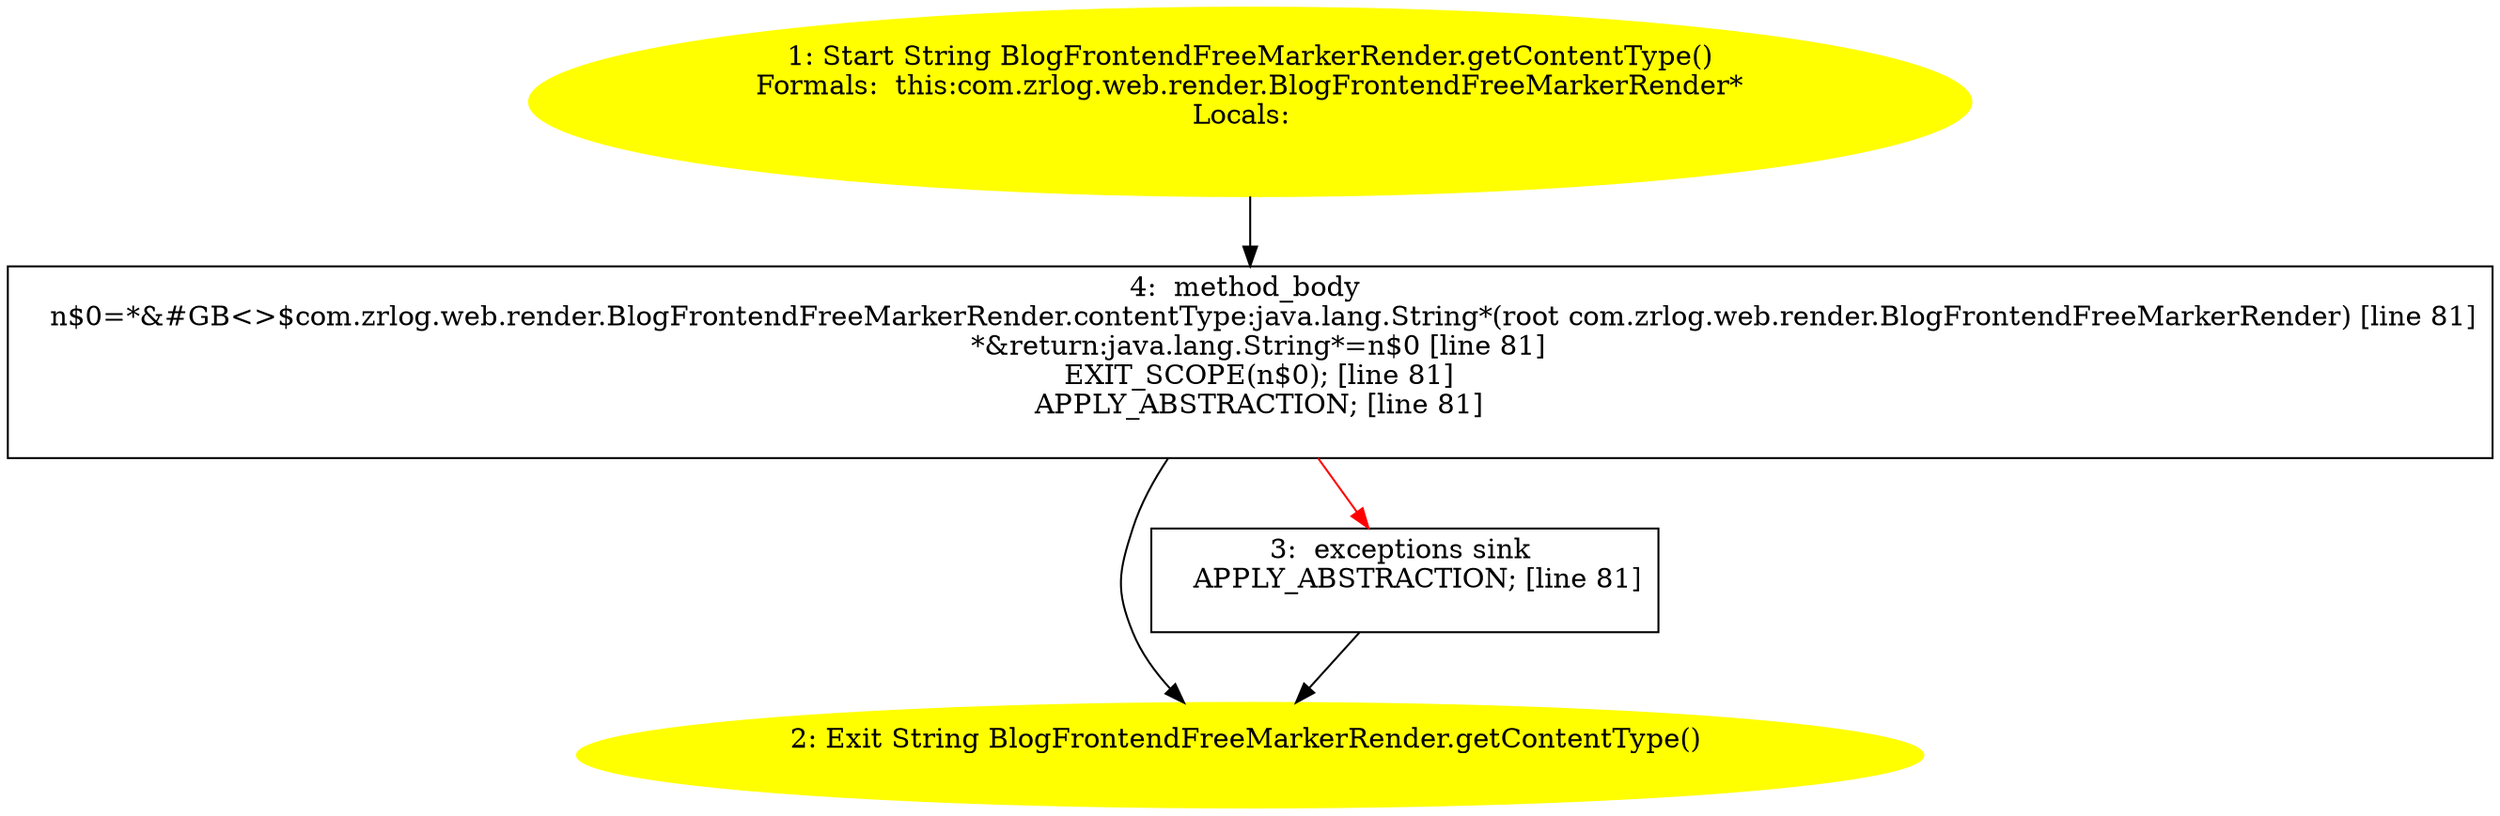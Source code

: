 /* @generated */
digraph cfg {
"com.zrlog.web.render.BlogFrontendFreeMarkerRender.getContentType():java.lang.String.abafa2acd58967fc973df4b0f06f4575_1" [label="1: Start String BlogFrontendFreeMarkerRender.getContentType()\nFormals:  this:com.zrlog.web.render.BlogFrontendFreeMarkerRender*\nLocals:  \n  " color=yellow style=filled]
	

	 "com.zrlog.web.render.BlogFrontendFreeMarkerRender.getContentType():java.lang.String.abafa2acd58967fc973df4b0f06f4575_1" -> "com.zrlog.web.render.BlogFrontendFreeMarkerRender.getContentType():java.lang.String.abafa2acd58967fc973df4b0f06f4575_4" ;
"com.zrlog.web.render.BlogFrontendFreeMarkerRender.getContentType():java.lang.String.abafa2acd58967fc973df4b0f06f4575_2" [label="2: Exit String BlogFrontendFreeMarkerRender.getContentType() \n  " color=yellow style=filled]
	

"com.zrlog.web.render.BlogFrontendFreeMarkerRender.getContentType():java.lang.String.abafa2acd58967fc973df4b0f06f4575_3" [label="3:  exceptions sink \n   APPLY_ABSTRACTION; [line 81]\n " shape="box"]
	

	 "com.zrlog.web.render.BlogFrontendFreeMarkerRender.getContentType():java.lang.String.abafa2acd58967fc973df4b0f06f4575_3" -> "com.zrlog.web.render.BlogFrontendFreeMarkerRender.getContentType():java.lang.String.abafa2acd58967fc973df4b0f06f4575_2" ;
"com.zrlog.web.render.BlogFrontendFreeMarkerRender.getContentType():java.lang.String.abafa2acd58967fc973df4b0f06f4575_4" [label="4:  method_body \n   n$0=*&#GB<>$com.zrlog.web.render.BlogFrontendFreeMarkerRender.contentType:java.lang.String*(root com.zrlog.web.render.BlogFrontendFreeMarkerRender) [line 81]\n  *&return:java.lang.String*=n$0 [line 81]\n  EXIT_SCOPE(n$0); [line 81]\n  APPLY_ABSTRACTION; [line 81]\n " shape="box"]
	

	 "com.zrlog.web.render.BlogFrontendFreeMarkerRender.getContentType():java.lang.String.abafa2acd58967fc973df4b0f06f4575_4" -> "com.zrlog.web.render.BlogFrontendFreeMarkerRender.getContentType():java.lang.String.abafa2acd58967fc973df4b0f06f4575_2" ;
	 "com.zrlog.web.render.BlogFrontendFreeMarkerRender.getContentType():java.lang.String.abafa2acd58967fc973df4b0f06f4575_4" -> "com.zrlog.web.render.BlogFrontendFreeMarkerRender.getContentType():java.lang.String.abafa2acd58967fc973df4b0f06f4575_3" [color="red" ];
}
